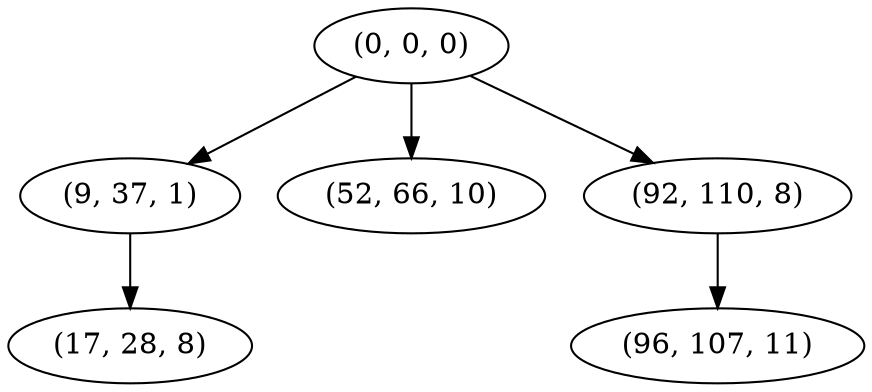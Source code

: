 digraph tree {
    "(0, 0, 0)";
    "(9, 37, 1)";
    "(17, 28, 8)";
    "(52, 66, 10)";
    "(92, 110, 8)";
    "(96, 107, 11)";
    "(0, 0, 0)" -> "(9, 37, 1)";
    "(0, 0, 0)" -> "(52, 66, 10)";
    "(0, 0, 0)" -> "(92, 110, 8)";
    "(9, 37, 1)" -> "(17, 28, 8)";
    "(92, 110, 8)" -> "(96, 107, 11)";
}
